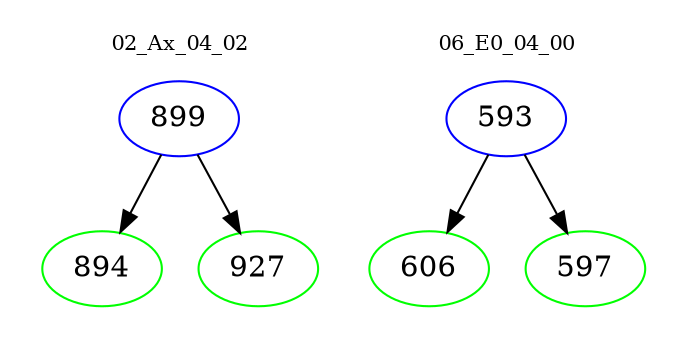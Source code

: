 digraph{
subgraph cluster_0 {
color = white
label = "02_Ax_04_02";
fontsize=10;
T0_899 [label="899", color="blue"]
T0_899 -> T0_894 [color="black"]
T0_894 [label="894", color="green"]
T0_899 -> T0_927 [color="black"]
T0_927 [label="927", color="green"]
}
subgraph cluster_1 {
color = white
label = "06_E0_04_00";
fontsize=10;
T1_593 [label="593", color="blue"]
T1_593 -> T1_606 [color="black"]
T1_606 [label="606", color="green"]
T1_593 -> T1_597 [color="black"]
T1_597 [label="597", color="green"]
}
}
